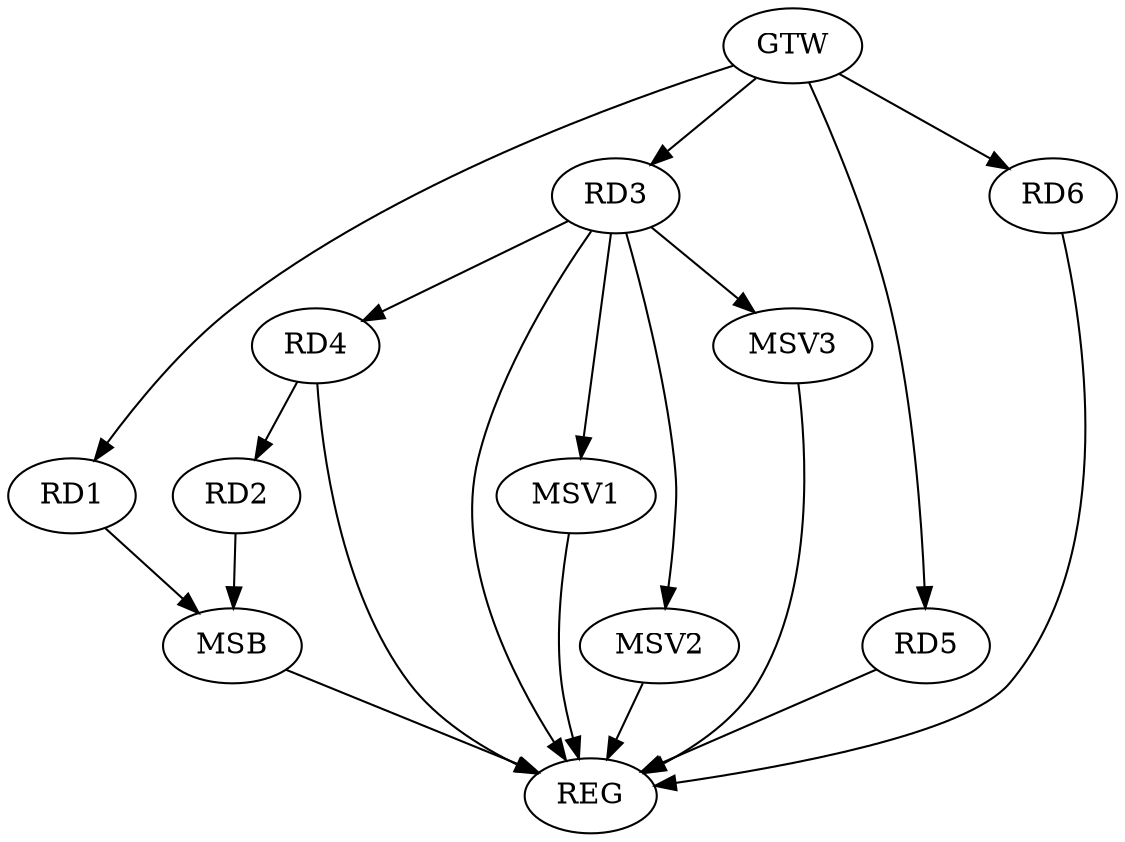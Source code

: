strict digraph G {
  RD1 [ label="RD1" ];
  RD2 [ label="RD2" ];
  RD3 [ label="RD3" ];
  RD4 [ label="RD4" ];
  RD5 [ label="RD5" ];
  RD6 [ label="RD6" ];
  GTW [ label="GTW" ];
  REG [ label="REG" ];
  MSB [ label="MSB" ];
  MSV1 [ label="MSV1" ];
  MSV2 [ label="MSV2" ];
  MSV3 [ label="MSV3" ];
  RD4 -> RD2;
  RD3 -> RD4;
  GTW -> RD1;
  GTW -> RD3;
  GTW -> RD5;
  GTW -> RD6;
  RD3 -> REG;
  RD4 -> REG;
  RD5 -> REG;
  RD6 -> REG;
  RD1 -> MSB;
  MSB -> REG;
  RD2 -> MSB;
  RD3 -> MSV1;
  MSV1 -> REG;
  RD3 -> MSV2;
  MSV2 -> REG;
  RD3 -> MSV3;
  MSV3 -> REG;
}
